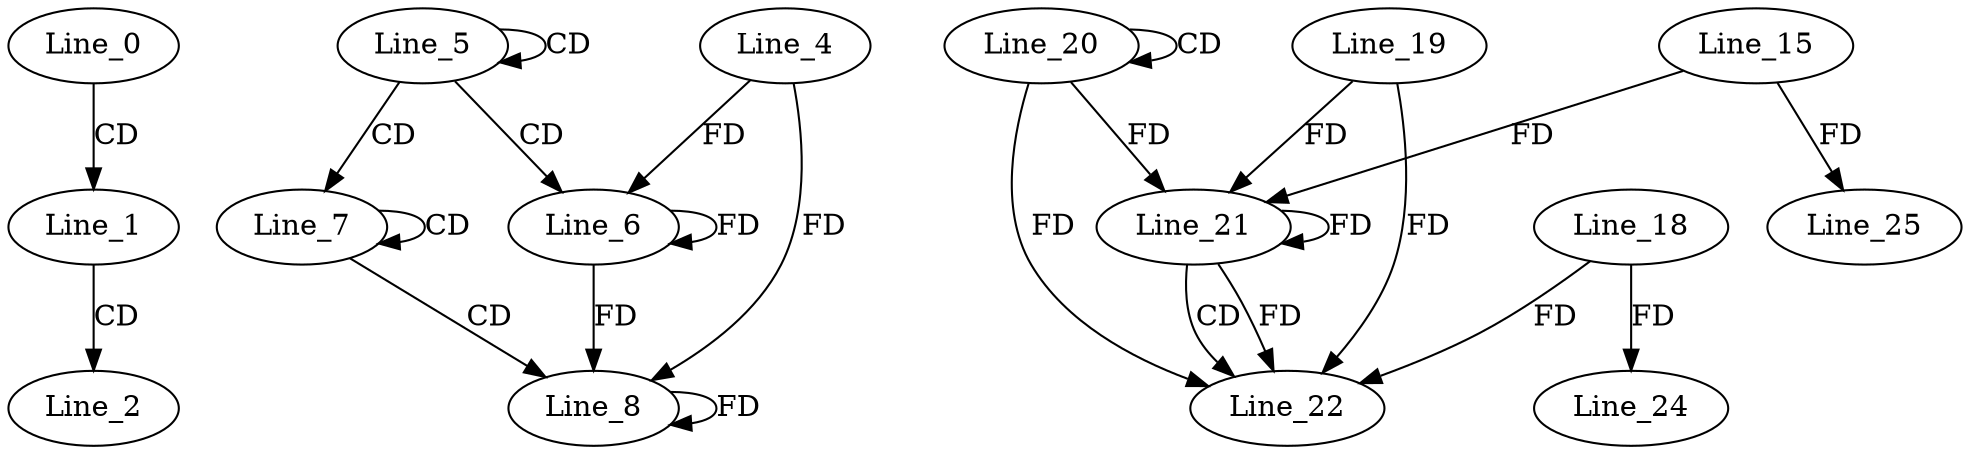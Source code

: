 digraph G {
  Line_0;
  Line_1;
  Line_2;
  Line_5;
  Line_5;
  Line_6;
  Line_4;
  Line_7;
  Line_7;
  Line_8;
  Line_20;
  Line_20;
  Line_21;
  Line_21;
  Line_15;
  Line_19;
  Line_21;
  Line_22;
  Line_18;
  Line_24;
  Line_25;
  Line_0 -> Line_1 [ label="CD" ];
  Line_1 -> Line_2 [ label="CD" ];
  Line_5 -> Line_5 [ label="CD" ];
  Line_5 -> Line_6 [ label="CD" ];
  Line_4 -> Line_6 [ label="FD" ];
  Line_6 -> Line_6 [ label="FD" ];
  Line_5 -> Line_7 [ label="CD" ];
  Line_7 -> Line_7 [ label="CD" ];
  Line_7 -> Line_8 [ label="CD" ];
  Line_4 -> Line_8 [ label="FD" ];
  Line_6 -> Line_8 [ label="FD" ];
  Line_8 -> Line_8 [ label="FD" ];
  Line_20 -> Line_20 [ label="CD" ];
  Line_21 -> Line_21 [ label="FD" ];
  Line_20 -> Line_21 [ label="FD" ];
  Line_15 -> Line_21 [ label="FD" ];
  Line_19 -> Line_21 [ label="FD" ];
  Line_21 -> Line_22 [ label="CD" ];
  Line_18 -> Line_22 [ label="FD" ];
  Line_19 -> Line_22 [ label="FD" ];
  Line_21 -> Line_22 [ label="FD" ];
  Line_20 -> Line_22 [ label="FD" ];
  Line_18 -> Line_24 [ label="FD" ];
  Line_15 -> Line_25 [ label="FD" ];
}
